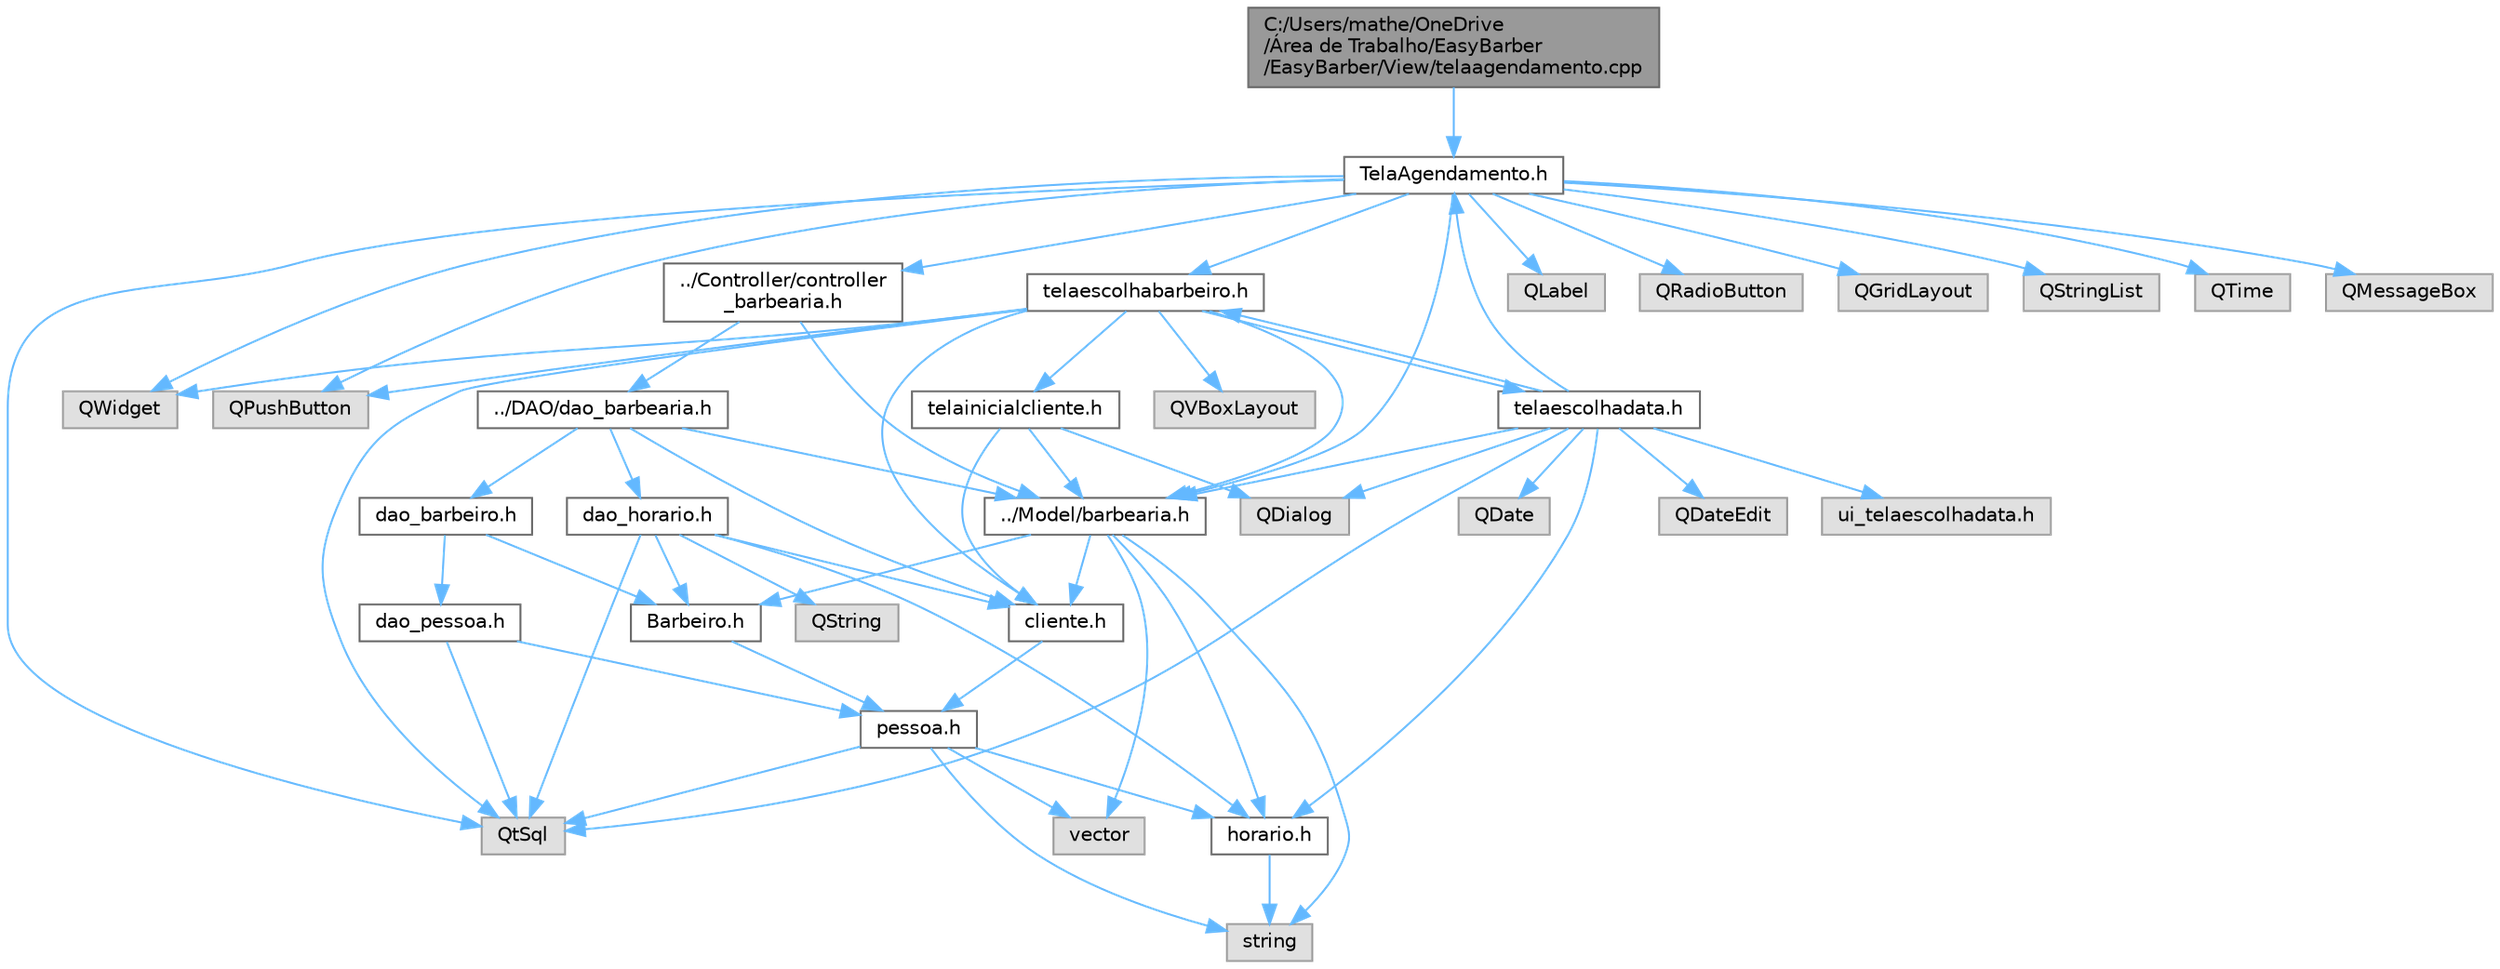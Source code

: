 digraph "C:/Users/mathe/OneDrive/Área de Trabalho/EasyBarber/EasyBarber/View/telaagendamento.cpp"
{
 // LATEX_PDF_SIZE
  bgcolor="transparent";
  edge [fontname=Helvetica,fontsize=10,labelfontname=Helvetica,labelfontsize=10];
  node [fontname=Helvetica,fontsize=10,shape=box,height=0.2,width=0.4];
  Node1 [id="Node000001",label="C:/Users/mathe/OneDrive\l/Área de Trabalho/EasyBarber\l/EasyBarber/View/telaagendamento.cpp",height=0.2,width=0.4,color="gray40", fillcolor="grey60", style="filled", fontcolor="black",tooltip=" "];
  Node1 -> Node2 [id="edge1_Node000001_Node000002",color="steelblue1",style="solid",tooltip=" "];
  Node2 [id="Node000002",label="TelaAgendamento.h",height=0.2,width=0.4,color="grey40", fillcolor="white", style="filled",URL="$telaagendamento_8h.html",tooltip=" "];
  Node2 -> Node3 [id="edge2_Node000002_Node000003",color="steelblue1",style="solid",tooltip=" "];
  Node3 [id="Node000003",label="QWidget",height=0.2,width=0.4,color="grey60", fillcolor="#E0E0E0", style="filled",tooltip=" "];
  Node2 -> Node4 [id="edge3_Node000002_Node000004",color="steelblue1",style="solid",tooltip=" "];
  Node4 [id="Node000004",label="QLabel",height=0.2,width=0.4,color="grey60", fillcolor="#E0E0E0", style="filled",tooltip=" "];
  Node2 -> Node5 [id="edge4_Node000002_Node000005",color="steelblue1",style="solid",tooltip=" "];
  Node5 [id="Node000005",label="QRadioButton",height=0.2,width=0.4,color="grey60", fillcolor="#E0E0E0", style="filled",tooltip=" "];
  Node2 -> Node6 [id="edge5_Node000002_Node000006",color="steelblue1",style="solid",tooltip=" "];
  Node6 [id="Node000006",label="QGridLayout",height=0.2,width=0.4,color="grey60", fillcolor="#E0E0E0", style="filled",tooltip=" "];
  Node2 -> Node7 [id="edge6_Node000002_Node000007",color="steelblue1",style="solid",tooltip=" "];
  Node7 [id="Node000007",label="QStringList",height=0.2,width=0.4,color="grey60", fillcolor="#E0E0E0", style="filled",tooltip=" "];
  Node2 -> Node8 [id="edge7_Node000002_Node000008",color="steelblue1",style="solid",tooltip=" "];
  Node8 [id="Node000008",label="QPushButton",height=0.2,width=0.4,color="grey60", fillcolor="#E0E0E0", style="filled",tooltip=" "];
  Node2 -> Node9 [id="edge8_Node000002_Node000009",color="steelblue1",style="solid",tooltip=" "];
  Node9 [id="Node000009",label="QTime",height=0.2,width=0.4,color="grey60", fillcolor="#E0E0E0", style="filled",tooltip=" "];
  Node2 -> Node10 [id="edge9_Node000002_Node000010",color="steelblue1",style="solid",tooltip=" "];
  Node10 [id="Node000010",label="QtSql",height=0.2,width=0.4,color="grey60", fillcolor="#E0E0E0", style="filled",tooltip=" "];
  Node2 -> Node11 [id="edge10_Node000002_Node000011",color="steelblue1",style="solid",tooltip=" "];
  Node11 [id="Node000011",label="../Model/barbearia.h",height=0.2,width=0.4,color="grey40", fillcolor="white", style="filled",URL="$barbearia_8h.html",tooltip=" "];
  Node11 -> Node12 [id="edge11_Node000011_Node000012",color="steelblue1",style="solid",tooltip=" "];
  Node12 [id="Node000012",label="string",height=0.2,width=0.4,color="grey60", fillcolor="#E0E0E0", style="filled",tooltip=" "];
  Node11 -> Node13 [id="edge12_Node000011_Node000013",color="steelblue1",style="solid",tooltip=" "];
  Node13 [id="Node000013",label="vector",height=0.2,width=0.4,color="grey60", fillcolor="#E0E0E0", style="filled",tooltip=" "];
  Node11 -> Node14 [id="edge13_Node000011_Node000014",color="steelblue1",style="solid",tooltip=" "];
  Node14 [id="Node000014",label="Barbeiro.h",height=0.2,width=0.4,color="grey40", fillcolor="white", style="filled",URL="$_barbeiro_8h.html",tooltip=" "];
  Node14 -> Node15 [id="edge14_Node000014_Node000015",color="steelblue1",style="solid",tooltip=" "];
  Node15 [id="Node000015",label="pessoa.h",height=0.2,width=0.4,color="grey40", fillcolor="white", style="filled",URL="$pessoa_8h.html",tooltip=" "];
  Node15 -> Node10 [id="edge15_Node000015_Node000010",color="steelblue1",style="solid",tooltip=" "];
  Node15 -> Node12 [id="edge16_Node000015_Node000012",color="steelblue1",style="solid",tooltip=" "];
  Node15 -> Node13 [id="edge17_Node000015_Node000013",color="steelblue1",style="solid",tooltip=" "];
  Node15 -> Node16 [id="edge18_Node000015_Node000016",color="steelblue1",style="solid",tooltip=" "];
  Node16 [id="Node000016",label="horario.h",height=0.2,width=0.4,color="grey40", fillcolor="white", style="filled",URL="$_horario_8h.html",tooltip=" "];
  Node16 -> Node12 [id="edge19_Node000016_Node000012",color="steelblue1",style="solid",tooltip=" "];
  Node11 -> Node17 [id="edge20_Node000011_Node000017",color="steelblue1",style="solid",tooltip=" "];
  Node17 [id="Node000017",label="cliente.h",height=0.2,width=0.4,color="grey40", fillcolor="white", style="filled",URL="$_cliente_8h.html",tooltip=" "];
  Node17 -> Node15 [id="edge21_Node000017_Node000015",color="steelblue1",style="solid",tooltip=" "];
  Node11 -> Node16 [id="edge22_Node000011_Node000016",color="steelblue1",style="solid",tooltip=" "];
  Node2 -> Node18 [id="edge23_Node000002_Node000018",color="steelblue1",style="solid",tooltip=" "];
  Node18 [id="Node000018",label="telaescolhabarbeiro.h",height=0.2,width=0.4,color="grey40", fillcolor="white", style="filled",URL="$telaescolhabarbeiro_8h.html",tooltip=" "];
  Node18 -> Node3 [id="edge24_Node000018_Node000003",color="steelblue1",style="solid",tooltip=" "];
  Node18 -> Node19 [id="edge25_Node000018_Node000019",color="steelblue1",style="solid",tooltip=" "];
  Node19 [id="Node000019",label="QVBoxLayout",height=0.2,width=0.4,color="grey60", fillcolor="#E0E0E0", style="filled",tooltip=" "];
  Node18 -> Node8 [id="edge26_Node000018_Node000008",color="steelblue1",style="solid",tooltip=" "];
  Node18 -> Node10 [id="edge27_Node000018_Node000010",color="steelblue1",style="solid",tooltip=" "];
  Node18 -> Node11 [id="edge28_Node000018_Node000011",color="steelblue1",style="solid",tooltip=" "];
  Node18 -> Node17 [id="edge29_Node000018_Node000017",color="steelblue1",style="solid",tooltip=" "];
  Node18 -> Node20 [id="edge30_Node000018_Node000020",color="steelblue1",style="solid",tooltip=" "];
  Node20 [id="Node000020",label="telaescolhadata.h",height=0.2,width=0.4,color="grey40", fillcolor="white", style="filled",URL="$telaescolhadata_8h.html",tooltip=" "];
  Node20 -> Node11 [id="edge31_Node000020_Node000011",color="steelblue1",style="solid",tooltip=" "];
  Node20 -> Node21 [id="edge32_Node000020_Node000021",color="steelblue1",style="solid",tooltip=" "];
  Node21 [id="Node000021",label="QDialog",height=0.2,width=0.4,color="grey60", fillcolor="#E0E0E0", style="filled",tooltip=" "];
  Node20 -> Node22 [id="edge33_Node000020_Node000022",color="steelblue1",style="solid",tooltip=" "];
  Node22 [id="Node000022",label="QDate",height=0.2,width=0.4,color="grey60", fillcolor="#E0E0E0", style="filled",tooltip=" "];
  Node20 -> Node23 [id="edge34_Node000020_Node000023",color="steelblue1",style="solid",tooltip=" "];
  Node23 [id="Node000023",label="QDateEdit",height=0.2,width=0.4,color="grey60", fillcolor="#E0E0E0", style="filled",tooltip=" "];
  Node20 -> Node10 [id="edge35_Node000020_Node000010",color="steelblue1",style="solid",tooltip=" "];
  Node20 -> Node24 [id="edge36_Node000020_Node000024",color="steelblue1",style="solid",tooltip=" "];
  Node24 [id="Node000024",label="ui_telaescolhadata.h",height=0.2,width=0.4,color="grey60", fillcolor="#E0E0E0", style="filled",tooltip=" "];
  Node20 -> Node16 [id="edge37_Node000020_Node000016",color="steelblue1",style="solid",tooltip=" "];
  Node20 -> Node18 [id="edge38_Node000020_Node000018",color="steelblue1",style="solid",tooltip=" "];
  Node20 -> Node2 [id="edge39_Node000020_Node000002",color="steelblue1",style="solid",tooltip=" "];
  Node18 -> Node25 [id="edge40_Node000018_Node000025",color="steelblue1",style="solid",tooltip=" "];
  Node25 [id="Node000025",label="telainicialcliente.h",height=0.2,width=0.4,color="grey40", fillcolor="white", style="filled",URL="$telainicialcliente_8h.html",tooltip=" "];
  Node25 -> Node21 [id="edge41_Node000025_Node000021",color="steelblue1",style="solid",tooltip=" "];
  Node25 -> Node17 [id="edge42_Node000025_Node000017",color="steelblue1",style="solid",tooltip=" "];
  Node25 -> Node11 [id="edge43_Node000025_Node000011",color="steelblue1",style="solid",tooltip=" "];
  Node2 -> Node26 [id="edge44_Node000002_Node000026",color="steelblue1",style="solid",tooltip=" "];
  Node26 [id="Node000026",label="QMessageBox",height=0.2,width=0.4,color="grey60", fillcolor="#E0E0E0", style="filled",tooltip=" "];
  Node2 -> Node27 [id="edge45_Node000002_Node000027",color="steelblue1",style="solid",tooltip=" "];
  Node27 [id="Node000027",label="../Controller/controller\l_barbearia.h",height=0.2,width=0.4,color="grey40", fillcolor="white", style="filled",URL="$controller__barbearia_8h.html",tooltip=" "];
  Node27 -> Node11 [id="edge46_Node000027_Node000011",color="steelblue1",style="solid",tooltip=" "];
  Node27 -> Node28 [id="edge47_Node000027_Node000028",color="steelblue1",style="solid",tooltip=" "];
  Node28 [id="Node000028",label="../DAO/dao_barbearia.h",height=0.2,width=0.4,color="grey40", fillcolor="white", style="filled",URL="$dao__barbearia_8h.html",tooltip=" "];
  Node28 -> Node17 [id="edge48_Node000028_Node000017",color="steelblue1",style="solid",tooltip=" "];
  Node28 -> Node11 [id="edge49_Node000028_Node000011",color="steelblue1",style="solid",tooltip=" "];
  Node28 -> Node29 [id="edge50_Node000028_Node000029",color="steelblue1",style="solid",tooltip=" "];
  Node29 [id="Node000029",label="dao_barbeiro.h",height=0.2,width=0.4,color="grey40", fillcolor="white", style="filled",URL="$dao__barbeiro_8h.html",tooltip=" "];
  Node29 -> Node30 [id="edge51_Node000029_Node000030",color="steelblue1",style="solid",tooltip=" "];
  Node30 [id="Node000030",label="dao_pessoa.h",height=0.2,width=0.4,color="grey40", fillcolor="white", style="filled",URL="$dao__pessoa_8h.html",tooltip=" "];
  Node30 -> Node10 [id="edge52_Node000030_Node000010",color="steelblue1",style="solid",tooltip=" "];
  Node30 -> Node15 [id="edge53_Node000030_Node000015",color="steelblue1",style="solid",tooltip=" "];
  Node29 -> Node14 [id="edge54_Node000029_Node000014",color="steelblue1",style="solid",tooltip=" "];
  Node28 -> Node31 [id="edge55_Node000028_Node000031",color="steelblue1",style="solid",tooltip=" "];
  Node31 [id="Node000031",label="dao_horario.h",height=0.2,width=0.4,color="grey40", fillcolor="white", style="filled",URL="$dao__horario_8h.html",tooltip=" "];
  Node31 -> Node10 [id="edge56_Node000031_Node000010",color="steelblue1",style="solid",tooltip=" "];
  Node31 -> Node32 [id="edge57_Node000031_Node000032",color="steelblue1",style="solid",tooltip=" "];
  Node32 [id="Node000032",label="QString",height=0.2,width=0.4,color="grey60", fillcolor="#E0E0E0", style="filled",tooltip=" "];
  Node31 -> Node14 [id="edge58_Node000031_Node000014",color="steelblue1",style="solid",tooltip=" "];
  Node31 -> Node17 [id="edge59_Node000031_Node000017",color="steelblue1",style="solid",tooltip=" "];
  Node31 -> Node16 [id="edge60_Node000031_Node000016",color="steelblue1",style="solid",tooltip=" "];
}
